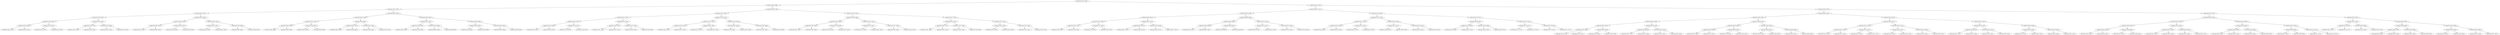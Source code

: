 digraph G{
939518446 [label="Node{data=[7945, 7945]}"]
939518446 -> 1210944221
1210944221 [label="Node{data=[5888, 5888]}"]
1210944221 -> 1450461919
1450461919 [label="Node{data=[5837, 5837]}"]
1450461919 -> 1434906101
1434906101 [label="Node{data=[5821, 5821]}"]
1434906101 -> 503242290
503242290 [label="Node{data=[2924, 2924]}"]
503242290 -> 958514226
958514226 [label="Node{data=[2920, 2920]}"]
958514226 -> 1299661691
1299661691 [label="Node{data=[2895, 2895]}"]
1299661691 -> 796718693
796718693 [label="Node{data=[2845, 2845]}"]
1299661691 -> 1150857974
1150857974 [label="Node{data=[2919, 2919]}"]
958514226 -> 1932525059
1932525059 [label="Node{data=[2922, 2922]}"]
1932525059 -> 70518662
70518662 [label="Node{data=[2921, 2921]}"]
1932525059 -> 1278416571
1278416571 [label="Node{data=[2923, 2923]}"]
503242290 -> 1295844041
1295844041 [label="Node{data=[5148, 5148]}"]
1295844041 -> 1106125451
1106125451 [label="Node{data=[3424, 3424]}"]
1106125451 -> 1698825479
1698825479 [label="Node{data=[2925, 2925]}"]
1106125451 -> 831537626
831537626 [label="Node{data=[5039, 5039]}"]
1295844041 -> 345908843
345908843 [label="Node{data=[5489, 5489]}"]
345908843 -> 617915401
617915401 [label="Node{data=[5158, 5158]}"]
345908843 -> 1372317609
1372317609 [label="Node{data=[5497, 5497]}"]
1434906101 -> 1659302619
1659302619 [label="Node{data=[5829, 5829]}"]
1659302619 -> 128855442
128855442 [label="Node{data=[5825, 5825]}"]
128855442 -> 106636674
106636674 [label="Node{data=[5823, 5823]}"]
106636674 -> 136539215
136539215 [label="Node{data=[5822, 5822]}"]
106636674 -> 1560688570
1560688570 [label="Node{data=[5824, 5824]}"]
128855442 -> 724714293
724714293 [label="Node{data=[5827, 5827]}"]
724714293 -> 1947866340
1947866340 [label="Node{data=[5826, 5826]}"]
724714293 -> 1732796220
1732796220 [label="Node{data=[5828, 5828]}"]
1659302619 -> 194977672
194977672 [label="Node{data=[5833, 5833]}"]
194977672 -> 848154149
848154149 [label="Node{data=[5831, 5831]}"]
848154149 -> 370430372
370430372 [label="Node{data=[5830, 5830]}"]
848154149 -> 855657957
855657957 [label="Node{data=[5832, 5832]}"]
194977672 -> 1074820946
1074820946 [label="Node{data=[5835, 5835]}"]
1074820946 -> 472933779
472933779 [label="Node{data=[5834, 5834]}"]
1074820946 -> 681418432
681418432 [label="Node{data=[5836, 5836]}"]
1450461919 -> 432243027
432243027 [label="Node{data=[5853, 5853]}"]
432243027 -> 1521147870
1521147870 [label="Node{data=[5845, 5845]}"]
1521147870 -> 1168717285
1168717285 [label="Node{data=[5841, 5841]}"]
1168717285 -> 25610254
25610254 [label="Node{data=[5839, 5839]}"]
25610254 -> 80353396
80353396 [label="Node{data=[5838, 5838]}"]
25610254 -> 143815452
143815452 [label="Node{data=[5840, 5840]}"]
1168717285 -> 77101558
77101558 [label="Node{data=[5843, 5843]}"]
77101558 -> 862525395
862525395 [label="Node{data=[5842, 5842]}"]
77101558 -> 1739894898
1739894898 [label="Node{data=[5844, 5844]}"]
1521147870 -> 2091197707
2091197707 [label="Node{data=[5849, 5849]}"]
2091197707 -> 1001764000
1001764000 [label="Node{data=[5847, 5847]}"]
1001764000 -> 1083829130
1083829130 [label="Node{data=[5846, 5846]}"]
1001764000 -> 40690891
40690891 [label="Node{data=[5848, 5848]}"]
2091197707 -> 1471419632
1471419632 [label="Node{data=[5851, 5851]}"]
1471419632 -> 1093843474
1093843474 [label="Node{data=[5850, 5850]}"]
1471419632 -> 1324932101
1324932101 [label="Node{data=[5852, 5852]}"]
432243027 -> 735523757
735523757 [label="Node{data=[5861, 5861]}"]
735523757 -> 1546887603
1546887603 [label="Node{data=[5857, 5857]}"]
1546887603 -> 142959117
142959117 [label="Node{data=[5855, 5855]}"]
142959117 -> 9801708
9801708 [label="Node{data=[5854, 5854]}"]
142959117 -> 315465224
315465224 [label="Node{data=[5856, 5856]}"]
1546887603 -> 1395825627
1395825627 [label="Node{data=[5859, 5859]}"]
1395825627 -> 1887706810
1887706810 [label="Node{data=[5858, 5858]}"]
1395825627 -> 1556219305
1556219305 [label="Node{data=[5860, 5860]}"]
735523757 -> 578940391
578940391 [label="Node{data=[5865, 5865]}"]
578940391 -> 1697269295
1697269295 [label="Node{data=[5863, 5863]}"]
1697269295 -> 898364926
898364926 [label="Node{data=[5862, 5862]}"]
1697269295 -> 2032681387
2032681387 [label="Node{data=[5864, 5864]}"]
578940391 -> 1424713148
1424713148 [label="Node{data=[5867, 5867]}"]
1424713148 -> 1674009136
1674009136 [label="Node{data=[5866, 5866]}"]
1424713148 -> 151611315
151611315 [label="Node{data=[5868, 5868]}"]
1210944221 -> 848779808
848779808 [label="Node{data=[7890, 7890]}"]
848779808 -> 1037963083
1037963083 [label="Node{data=[7829, 7829]}"]
1037963083 -> 1678885914
1678885914 [label="Node{data=[7821, 7821]}"]
1678885914 -> 644289492
644289492 [label="Node{data=[6379, 6379]}"]
644289492 -> 774445922
774445922 [label="Node{data=[5945, 5945]}"]
774445922 -> 1665203643
1665203643 [label="Node{data=[5922, 5922]}"]
774445922 -> 152818909
152818909 [label="Node{data=[6018, 6018]}"]
644289492 -> 394043289
394043289 [label="Node{data=[7819, 7819]}"]
394043289 -> 1902670879
1902670879 [label="Node{data=[7458, 7458]}"]
394043289 -> 362934956
362934956 [label="Node{data=[7820, 7820]}"]
1678885914 -> 1120629241
1120629241 [label="Node{data=[7825, 7825]}"]
1120629241 -> 825802350
825802350 [label="Node{data=[7823, 7823]}"]
825802350 -> 63106266
63106266 [label="Node{data=[7822, 7822]}"]
825802350 -> 434920092
434920092 [label="Node{data=[7824, 7824]}"]
1120629241 -> 3257569
3257569 [label="Node{data=[7827, 7827]}"]
3257569 -> 1955508551
1955508551 [label="Node{data=[7826, 7826]}"]
3257569 -> 1623074608
1623074608 [label="Node{data=[7828, 7828]}"]
1037963083 -> 461224193
461224193 [label="Node{data=[7882, 7882]}"]
461224193 -> 375820339
375820339 [label="Node{data=[7878, 7878]}"]
375820339 -> 392367921
392367921 [label="Node{data=[7831, 7831]}"]
392367921 -> 116735306
116735306 [label="Node{data=[7830, 7830]}"]
392367921 -> 1890986276
1890986276 [label="Node{data=[7832, 7832]}"]
375820339 -> 1391708169
1391708169 [label="Node{data=[7880, 7880]}"]
1391708169 -> 1566986209
1566986209 [label="Node{data=[7879, 7879]}"]
1391708169 -> 1918252650
1918252650 [label="Node{data=[7881, 7881]}"]
461224193 -> 862506509
862506509 [label="Node{data=[7886, 7886]}"]
862506509 -> 2140662761
2140662761 [label="Node{data=[7884, 7884]}"]
2140662761 -> 283224765
283224765 [label="Node{data=[7883, 7883]}"]
2140662761 -> 1405565869
1405565869 [label="Node{data=[7885, 7885]}"]
862506509 -> 640323454
640323454 [label="Node{data=[7888, 7888]}"]
640323454 -> 1721954545
1721954545 [label="Node{data=[7887, 7887]}"]
640323454 -> 2072713946
2072713946 [label="Node{data=[7889, 7889]}"]
848779808 -> 301685845
301685845 [label="Node{data=[7929, 7929]}"]
301685845 -> 1666740331
1666740331 [label="Node{data=[7898, 7898]}"]
1666740331 -> 311177609
311177609 [label="Node{data=[7894, 7894]}"]
311177609 -> 837985480
837985480 [label="Node{data=[7892, 7892]}"]
837985480 -> 2048937815
2048937815 [label="Node{data=[7891, 7891]}"]
837985480 -> 1524343632
1524343632 [label="Node{data=[7893, 7893]}"]
311177609 -> 698925563
698925563 [label="Node{data=[7896, 7896]}"]
698925563 -> 232318178
232318178 [label="Node{data=[7895, 7895]}"]
698925563 -> 1970948345
1970948345 [label="Node{data=[7897, 7897]}"]
1666740331 -> 1924969509
1924969509 [label="Node{data=[7925, 7925]}"]
1924969509 -> 502535312
502535312 [label="Node{data=[7923, 7923]}"]
502535312 -> 1472273464
1472273464 [label="Node{data=[7922, 7922]}"]
502535312 -> 1893448633
1893448633 [label="Node{data=[7924, 7924]}"]
1924969509 -> 1741759515
1741759515 [label="Node{data=[7927, 7927]}"]
1741759515 -> 1513946341
1513946341 [label="Node{data=[7926, 7926]}"]
1741759515 -> 96668486
96668486 [label="Node{data=[7928, 7928]}"]
301685845 -> 686321204
686321204 [label="Node{data=[7937, 7937]}"]
686321204 -> 1182234318
1182234318 [label="Node{data=[7933, 7933]}"]
1182234318 -> 2064736561
2064736561 [label="Node{data=[7931, 7931]}"]
2064736561 -> 1712704558
1712704558 [label="Node{data=[7930, 7930]}"]
2064736561 -> 224888598
224888598 [label="Node{data=[7932, 7932]}"]
1182234318 -> 1893417330
1893417330 [label="Node{data=[7935, 7935]}"]
1893417330 -> 3391153
3391153 [label="Node{data=[7934, 7934]}"]
1893417330 -> 1208968741
1208968741 [label="Node{data=[7936, 7936]}"]
686321204 -> 2036406021
2036406021 [label="Node{data=[7941, 7941]}"]
2036406021 -> 1394280842
1394280842 [label="Node{data=[7939, 7939]}"]
1394280842 -> 1321268078
1321268078 [label="Node{data=[7938, 7938]}"]
1394280842 -> 2102233821
2102233821 [label="Node{data=[7940, 7940]}"]
2036406021 -> 207975246
207975246 [label="Node{data=[7943, 7943]}"]
207975246 -> 129596433
129596433 [label="Node{data=[7942, 7942]}"]
207975246 -> 1319875595
1319875595 [label="Node{data=[7944, 7944]}"]
939518446 -> 1596052577
1596052577 [label="Node{data=[9178, 9178]}"]
1596052577 -> 2029593544
2029593544 [label="Node{data=[8127, 8127]}"]
2029593544 -> 887914802
887914802 [label="Node{data=[8078, 8078]}"]
887914802 -> 661938248
661938248 [label="Node{data=[8034, 8034]}"]
661938248 -> 1990666779
1990666779 [label="Node{data=[7949, 7949]}"]
1990666779 -> 1207021668
1207021668 [label="Node{data=[7947, 7947]}"]
1207021668 -> 390352057
390352057 [label="Node{data=[7946, 7946]}"]
1207021668 -> 322312249
322312249 [label="Node{data=[7948, 7948]}"]
1990666779 -> 1544429494
1544429494 [label="Node{data=[7951, 7951]}"]
1544429494 -> 381085379
381085379 [label="Node{data=[7950, 7950]}"]
1544429494 -> 597836072
597836072 [label="Node{data=[7952, 7952]}"]
661938248 -> 16147125
16147125 [label="Node{data=[8074, 8074]}"]
16147125 -> 749285042
749285042 [label="Node{data=[8072, 8072]}"]
749285042 -> 227038490
227038490 [label="Node{data=[8071, 8071]}"]
749285042 -> 1007873666
1007873666 [label="Node{data=[8073, 8073]}"]
16147125 -> 264425599
264425599 [label="Node{data=[8076, 8076]}"]
264425599 -> 1786487691
1786487691 [label="Node{data=[8075, 8075]}"]
264425599 -> 630463323
630463323 [label="Node{data=[8077, 8077]}"]
887914802 -> 249137045
249137045 [label="Node{data=[8086, 8086]}"]
249137045 -> 386002713
386002713 [label="Node{data=[8082, 8082]}"]
386002713 -> 542204297
542204297 [label="Node{data=[8080, 8080]}"]
542204297 -> 630913051
630913051 [label="Node{data=[8079, 8079]}"]
542204297 -> 1740453394
1740453394 [label="Node{data=[8081, 8081]}"]
386002713 -> 2136765659
2136765659 [label="Node{data=[8084, 8084]}"]
2136765659 -> 1412042640
1412042640 [label="Node{data=[8083, 8083]}"]
2136765659 -> 646086446
646086446 [label="Node{data=[8085, 8085]}"]
249137045 -> 679592010
679592010 [label="Node{data=[8123, 8123]}"]
679592010 -> 887587629
887587629 [label="Node{data=[8121, 8121]}"]
887587629 -> 817192110
817192110 [label="Node{data=[8120, 8120]}"]
887587629 -> 91958937
91958937 [label="Node{data=[8122, 8122]}"]
679592010 -> 593374700
593374700 [label="Node{data=[8125, 8125]}"]
593374700 -> 732445761
732445761 [label="Node{data=[8124, 8124]}"]
593374700 -> 828523958
828523958 [label="Node{data=[8126, 8126]}"]
2029593544 -> 1831975653
1831975653 [label="Node{data=[8194, 8194]}"]
1831975653 -> 1070783458
1070783458 [label="Node{data=[8135, 8135]}"]
1070783458 -> 1441964653
1441964653 [label="Node{data=[8131, 8131]}"]
1441964653 -> 1981682320
1981682320 [label="Node{data=[8129, 8129]}"]
1981682320 -> 379090980
379090980 [label="Node{data=[8128, 8128]}"]
1981682320 -> 1060941022
1060941022 [label="Node{data=[8130, 8130]}"]
1441964653 -> 2132639902
2132639902 [label="Node{data=[8133, 8133]}"]
2132639902 -> 2039580543
2039580543 [label="Node{data=[8132, 8132]}"]
2132639902 -> 748525873
748525873 [label="Node{data=[8134, 8134]}"]
1070783458 -> 1981647392
1981647392 [label="Node{data=[8190, 8190]}"]
1981647392 -> 1696066829
1696066829 [label="Node{data=[8137, 8137]}"]
1696066829 -> 281556143
281556143 [label="Node{data=[8136, 8136]}"]
1696066829 -> 1356624790
1356624790 [label="Node{data=[8138, 8138]}"]
1981647392 -> 1242218279
1242218279 [label="Node{data=[8192, 8192]}"]
1242218279 -> 279928046
279928046 [label="Node{data=[8191, 8191]}"]
1242218279 -> 1100185368
1100185368 [label="Node{data=[8193, 8193]}"]
1831975653 -> 1918956671
1918956671 [label="Node{data=[9170, 9170]}"]
1918956671 -> 1829543571
1829543571 [label="Node{data=[8198, 8198]}"]
1829543571 -> 120518640
120518640 [label="Node{data=[8196, 8196]}"]
120518640 -> 1570710450
1570710450 [label="Node{data=[8195, 8195]}"]
120518640 -> 682227570
682227570 [label="Node{data=[8197, 8197]}"]
1829543571 -> 559418610
559418610 [label="Node{data=[8200, 8200]}"]
559418610 -> 1371139678
1371139678 [label="Node{data=[8199, 8199]}"]
559418610 -> 1965020520
1965020520 [label="Node{data=[8201, 8201]}"]
1918956671 -> 308981470
308981470 [label="Node{data=[9174, 9174]}"]
308981470 -> 1941180413
1941180413 [label="Node{data=[9172, 9172]}"]
1941180413 -> 1843512523
1843512523 [label="Node{data=[9171, 9171]}"]
1941180413 -> 1725884554
1725884554 [label="Node{data=[9173, 9173]}"]
308981470 -> 562411217
562411217 [label="Node{data=[9176, 9176]}"]
562411217 -> 1914539771
1914539771 [label="Node{data=[9175, 9175]}"]
562411217 -> 297389039
297389039 [label="Node{data=[9177, 9177]}"]
1596052577 -> 3341290
3341290 [label="Node{data=[9242, 9242]}"]
3341290 -> 210626051
210626051 [label="Node{data=[9210, 9210]}"]
210626051 -> 318364479
318364479 [label="Node{data=[9194, 9194]}"]
318364479 -> 1296075836
1296075836 [label="Node{data=[9186, 9186]}"]
1296075836 -> 1522189269
1522189269 [label="Node{data=[9182, 9182]}"]
1522189269 -> 962890623
962890623 [label="Node{data=[9180, 9180]}"]
962890623 -> 1704496975
1704496975 [label="Node{data=[9179, 9179]}"]
962890623 -> 753983148
753983148 [label="Node{data=[9181, 9181]}"]
1522189269 -> 551027852
551027852 [label="Node{data=[9184, 9184]}"]
551027852 -> 1039813787
1039813787 [label="Node{data=[9183, 9183]}"]
551027852 -> 473521820
473521820 [label="Node{data=[9185, 9185]}"]
1296075836 -> 907470345
907470345 [label="Node{data=[9190, 9190]}"]
907470345 -> 1443526691
1443526691 [label="Node{data=[9188, 9188]}"]
1443526691 -> 964389101
964389101 [label="Node{data=[9187, 9187]}"]
1443526691 -> 1868569824
1868569824 [label="Node{data=[9189, 9189]}"]
907470345 -> 1858570667
1858570667 [label="Node{data=[9192, 9192]}"]
1858570667 -> 1804152624
1804152624 [label="Node{data=[9191, 9191]}"]
1858570667 -> 156700332
156700332 [label="Node{data=[9193, 9193]}"]
318364479 -> 1715442810
1715442810 [label="Node{data=[9202, 9202]}"]
1715442810 -> 887608263
887608263 [label="Node{data=[9198, 9198]}"]
887608263 -> 381000388
381000388 [label="Node{data=[9196, 9196]}"]
381000388 -> 656856272
656856272 [label="Node{data=[9195, 9195]}"]
381000388 -> 1033902090
1033902090 [label="Node{data=[9197, 9197]}"]
887608263 -> 928226706
928226706 [label="Node{data=[9200, 9200]}"]
928226706 -> 227164678
227164678 [label="Node{data=[9199, 9199]}"]
928226706 -> 479954739
479954739 [label="Node{data=[9201, 9201]}"]
1715442810 -> 558279906
558279906 [label="Node{data=[9206, 9206]}"]
558279906 -> 173148757
173148757 [label="Node{data=[9204, 9204]}"]
173148757 -> 1427628907
1427628907 [label="Node{data=[9203, 9203]}"]
173148757 -> 360006885
360006885 [label="Node{data=[9205, 9205]}"]
558279906 -> 29416213
29416213 [label="Node{data=[9208, 9208]}"]
29416213 -> 458910170
458910170 [label="Node{data=[9207, 9207]}"]
29416213 -> 1899814241
1899814241 [label="Node{data=[9209, 9209]}"]
210626051 -> 1322380751
1322380751 [label="Node{data=[9226, 9226]}"]
1322380751 -> 1229889395
1229889395 [label="Node{data=[9218, 9218]}"]
1229889395 -> 26360633
26360633 [label="Node{data=[9214, 9214]}"]
26360633 -> 382871999
382871999 [label="Node{data=[9212, 9212]}"]
382871999 -> 1462501695
1462501695 [label="Node{data=[9211, 9211]}"]
382871999 -> 1789180334
1789180334 [label="Node{data=[9213, 9213]}"]
26360633 -> 2063535152
2063535152 [label="Node{data=[9216, 9216]}"]
2063535152 -> 2112310529
2112310529 [label="Node{data=[9215, 9215]}"]
2063535152 -> 1257606779
1257606779 [label="Node{data=[9217, 9217]}"]
1229889395 -> 97728322
97728322 [label="Node{data=[9222, 9222]}"]
97728322 -> 131020100
131020100 [label="Node{data=[9220, 9220]}"]
131020100 -> 1082654713
1082654713 [label="Node{data=[9219, 9219]}"]
131020100 -> 644298692
644298692 [label="Node{data=[9221, 9221]}"]
97728322 -> 974286189
974286189 [label="Node{data=[9224, 9224]}"]
974286189 -> 1141443198
1141443198 [label="Node{data=[9223, 9223]}"]
974286189 -> 999185713
999185713 [label="Node{data=[9225, 9225]}"]
1322380751 -> 617125011
617125011 [label="Node{data=[9234, 9234]}"]
617125011 -> 228129890
228129890 [label="Node{data=[9230, 9230]}"]
228129890 -> 21908821
21908821 [label="Node{data=[9228, 9228]}"]
21908821 -> 1214316440
1214316440 [label="Node{data=[9227, 9227]}"]
21908821 -> 686593547
686593547 [label="Node{data=[9229, 9229]}"]
228129890 -> 1658655896
1658655896 [label="Node{data=[9232, 9232]}"]
1658655896 -> 294308211
294308211 [label="Node{data=[9231, 9231]}"]
1658655896 -> 1582921957
1582921957 [label="Node{data=[9233, 9233]}"]
617125011 -> 315224555
315224555 [label="Node{data=[9238, 9238]}"]
315224555 -> 414867198
414867198 [label="Node{data=[9236, 9236]}"]
414867198 -> 1606208971
1606208971 [label="Node{data=[9235, 9235]}"]
414867198 -> 1245124745
1245124745 [label="Node{data=[9237, 9237]}"]
315224555 -> 388820621
388820621 [label="Node{data=[9240, 9240]}"]
388820621 -> 1571495736
1571495736 [label="Node{data=[9239, 9239]}"]
388820621 -> 1681937363
1681937363 [label="Node{data=[9241, 9241]}"]
3341290 -> 381811842
381811842 [label="Node{data=[9274, 9274]}"]
381811842 -> 1718165585
1718165585 [label="Node{data=[9258, 9258]}"]
1718165585 -> 1665053051
1665053051 [label="Node{data=[9250, 9250]}"]
1665053051 -> 92715012
92715012 [label="Node{data=[9246, 9246]}"]
92715012 -> 481976794
481976794 [label="Node{data=[9244, 9244]}"]
481976794 -> 863941044
863941044 [label="Node{data=[9243, 9243]}"]
481976794 -> 635268041
635268041 [label="Node{data=[9245, 9245]}"]
92715012 -> 355185134
355185134 [label="Node{data=[9248, 9248]}"]
355185134 -> 1523623456
1523623456 [label="Node{data=[9247, 9247]}"]
355185134 -> 484794335
484794335 [label="Node{data=[9249, 9249]}"]
1665053051 -> 1386806441
1386806441 [label="Node{data=[9254, 9254]}"]
1386806441 -> 449086419
449086419 [label="Node{data=[9252, 9252]}"]
449086419 -> 1165674253
1165674253 [label="Node{data=[9251, 9251]}"]
449086419 -> 1935111130
1935111130 [label="Node{data=[9253, 9253]}"]
1386806441 -> 1720681645
1720681645 [label="Node{data=[9256, 9256]}"]
1720681645 -> 1483430324
1483430324 [label="Node{data=[9255, 9255]}"]
1720681645 -> 1270525723
1270525723 [label="Node{data=[9257, 9257]}"]
1718165585 -> 62639125
62639125 [label="Node{data=[9266, 9266]}"]
62639125 -> 428579363
428579363 [label="Node{data=[9262, 9262]}"]
428579363 -> 464504415
464504415 [label="Node{data=[9260, 9260]}"]
464504415 -> 99835974
99835974 [label="Node{data=[9259, 9259]}"]
464504415 -> 1484119945
1484119945 [label="Node{data=[9261, 9261]}"]
428579363 -> 493489190
493489190 [label="Node{data=[9264, 9264]}"]
493489190 -> 2014489834
2014489834 [label="Node{data=[9263, 9263]}"]
493489190 -> 1719472894
1719472894 [label="Node{data=[9265, 9265]}"]
62639125 -> 268566575
268566575 [label="Node{data=[9270, 9270]}"]
268566575 -> 1564747061
1564747061 [label="Node{data=[9268, 9268]}"]
1564747061 -> 811382667
811382667 [label="Node{data=[9267, 9267]}"]
1564747061 -> 1043900828
1043900828 [label="Node{data=[9269, 9269]}"]
268566575 -> 1052497164
1052497164 [label="Node{data=[9272, 9272]}"]
1052497164 -> 1110057571
1110057571 [label="Node{data=[9271, 9271]}"]
1052497164 -> 396305730
396305730 [label="Node{data=[9273, 9273]}"]
381811842 -> 1812994660
1812994660 [label="Node{data=[9282, 9282]}"]
1812994660 -> 207855967
207855967 [label="Node{data=[9278, 9278]}"]
207855967 -> 524923786
524923786 [label="Node{data=[9276, 9276]}"]
524923786 -> 1897013268
1897013268 [label="Node{data=[9275, 9275]}"]
524923786 -> 498980712
498980712 [label="Node{data=[9277, 9277]}"]
207855967 -> 205907161
205907161 [label="Node{data=[9280, 9280]}"]
205907161 -> 1581433656
1581433656 [label="Node{data=[9279, 9279]}"]
205907161 -> 1051744868
1051744868 [label="Node{data=[9281, 9281]}"]
1812994660 -> 1296424013
1296424013 [label="Node{data=[9290, 9290]}"]
1296424013 -> 1854249488
1854249488 [label="Node{data=[9286, 9286]}"]
1854249488 -> 647421947
647421947 [label="Node{data=[9284, 9284]}"]
647421947 -> 449434167
449434167 [label="Node{data=[9283, 9283]}"]
647421947 -> 2030949015
2030949015 [label="Node{data=[9285, 9285]}"]
1854249488 -> 999981756
999981756 [label="Node{data=[9288, 9288]}"]
999981756 -> 736357171
736357171 [label="Node{data=[9287, 9287]}"]
999981756 -> 2138037266
2138037266 [label="Node{data=[9289, 9289]}"]
1296424013 -> 1751199746
1751199746 [label="Node{data=[9294, 9294]}"]
1751199746 -> 117559504
117559504 [label="Node{data=[9292, 9292]}"]
117559504 -> 865012080
865012080 [label="Node{data=[9291, 9291]}"]
117559504 -> 847371359
847371359 [label="Node{data=[9293, 9293]}"]
1751199746 -> 1392581421
1392581421 [label="Node{data=[9296, 9296]}"]
1392581421 -> 1510983373
1510983373 [label="Node{data=[9295, 9295]}"]
1392581421 -> 285249653
285249653 [label="Node{data=[9297, 9297]}"]
}